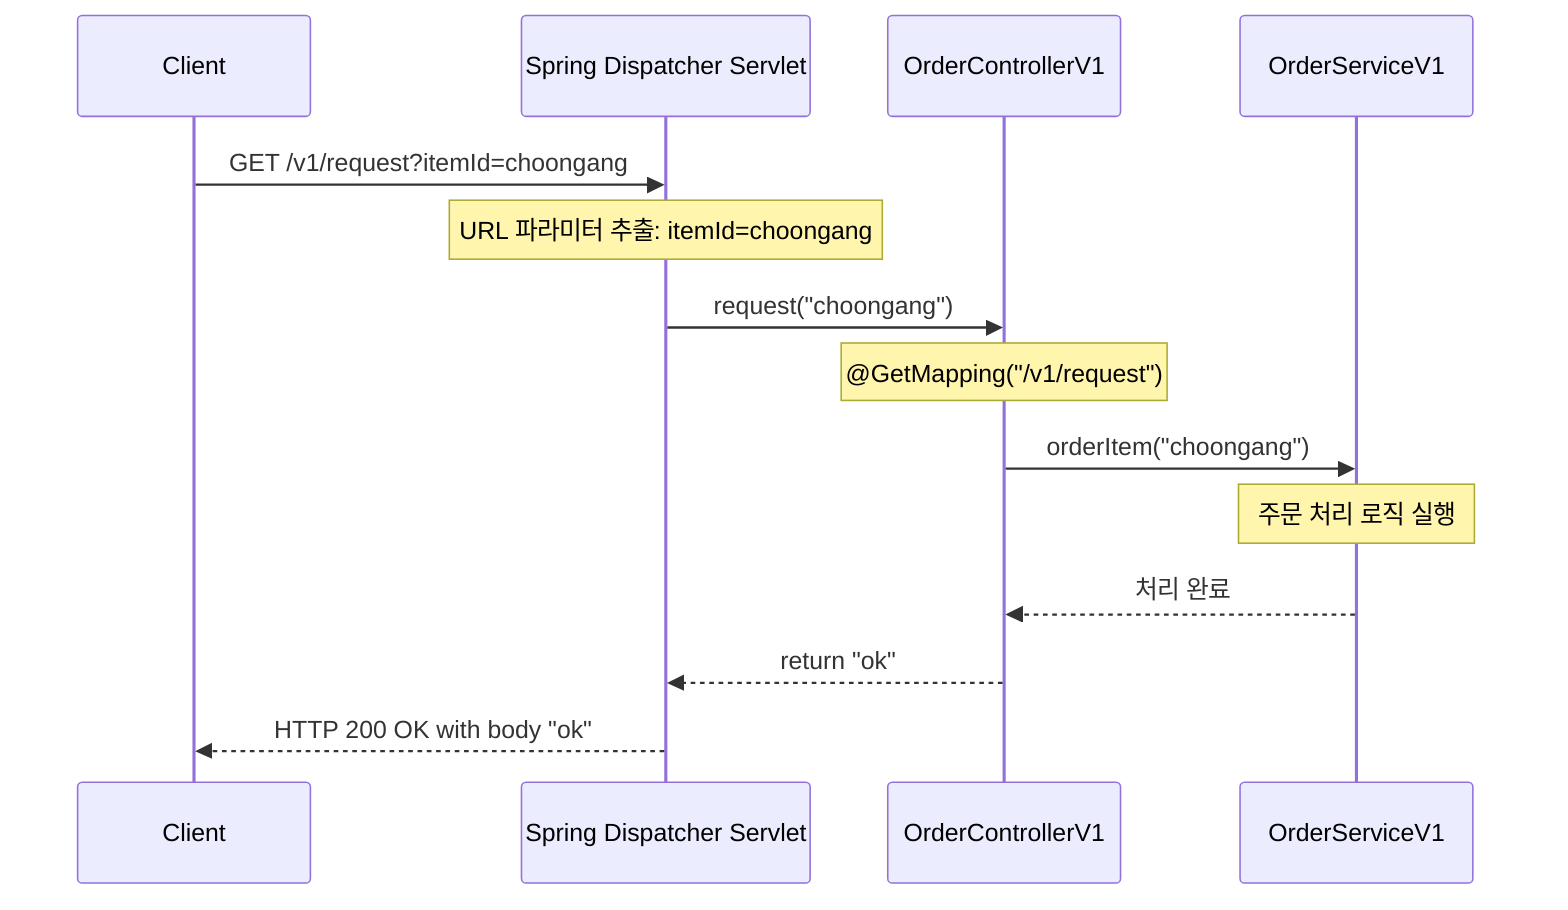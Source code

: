sequenceDiagram
    participant Client
    participant Spring as Spring Dispatcher Servlet
    participant Controller as OrderControllerV1
    participant Service as OrderServiceV1
    
    Client->>Spring: GET /v1/request?itemId=choongang
    Note over Spring: URL 파라미터 추출: itemId=choongang
    Spring->>Controller: request("choongang")
    Note over Controller: @GetMapping("/v1/request")
    Controller->>Service: orderItem("choongang")
    Note over Service: 주문 처리 로직 실행
    Service-->>Controller: 처리 완료
    Controller-->>Spring: return "ok"
    Spring-->>Client: HTTP 200 OK with body "ok"